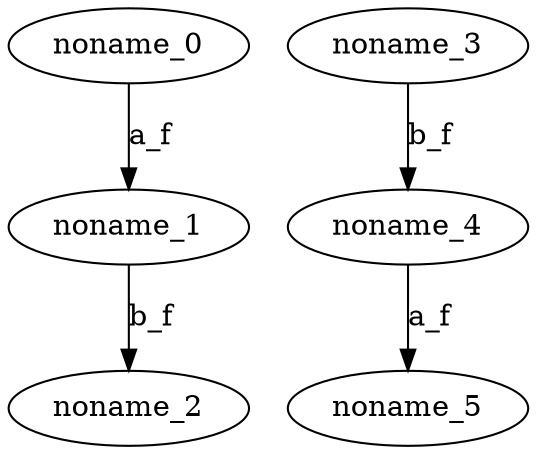 strict digraph reduced_signal_graph {
edge [label=b_f];
noname_1 -> noname_2;
edge [label=a_f];
noname_0 -> noname_1;
edge [label=b_f];
noname_3 -> noname_4;
edge [label=a_f];
noname_4 -> noname_5;
}
